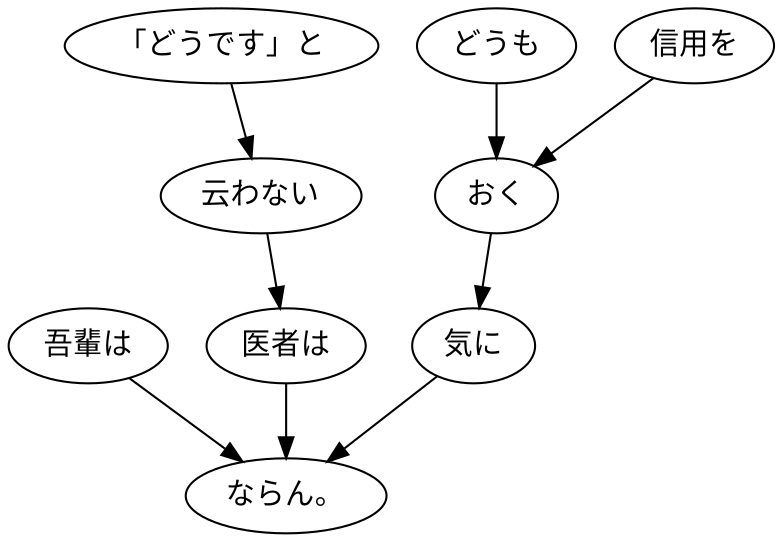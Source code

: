 digraph graph5385 {
	node0 [label="吾輩は"];
	node1 [label="「どうです」と"];
	node2 [label="云わない"];
	node3 [label="医者は"];
	node4 [label="どうも"];
	node5 [label="信用を"];
	node6 [label="おく"];
	node7 [label="気に"];
	node8 [label="ならん。"];
	node0 -> node8;
	node1 -> node2;
	node2 -> node3;
	node3 -> node8;
	node4 -> node6;
	node5 -> node6;
	node6 -> node7;
	node7 -> node8;
}
